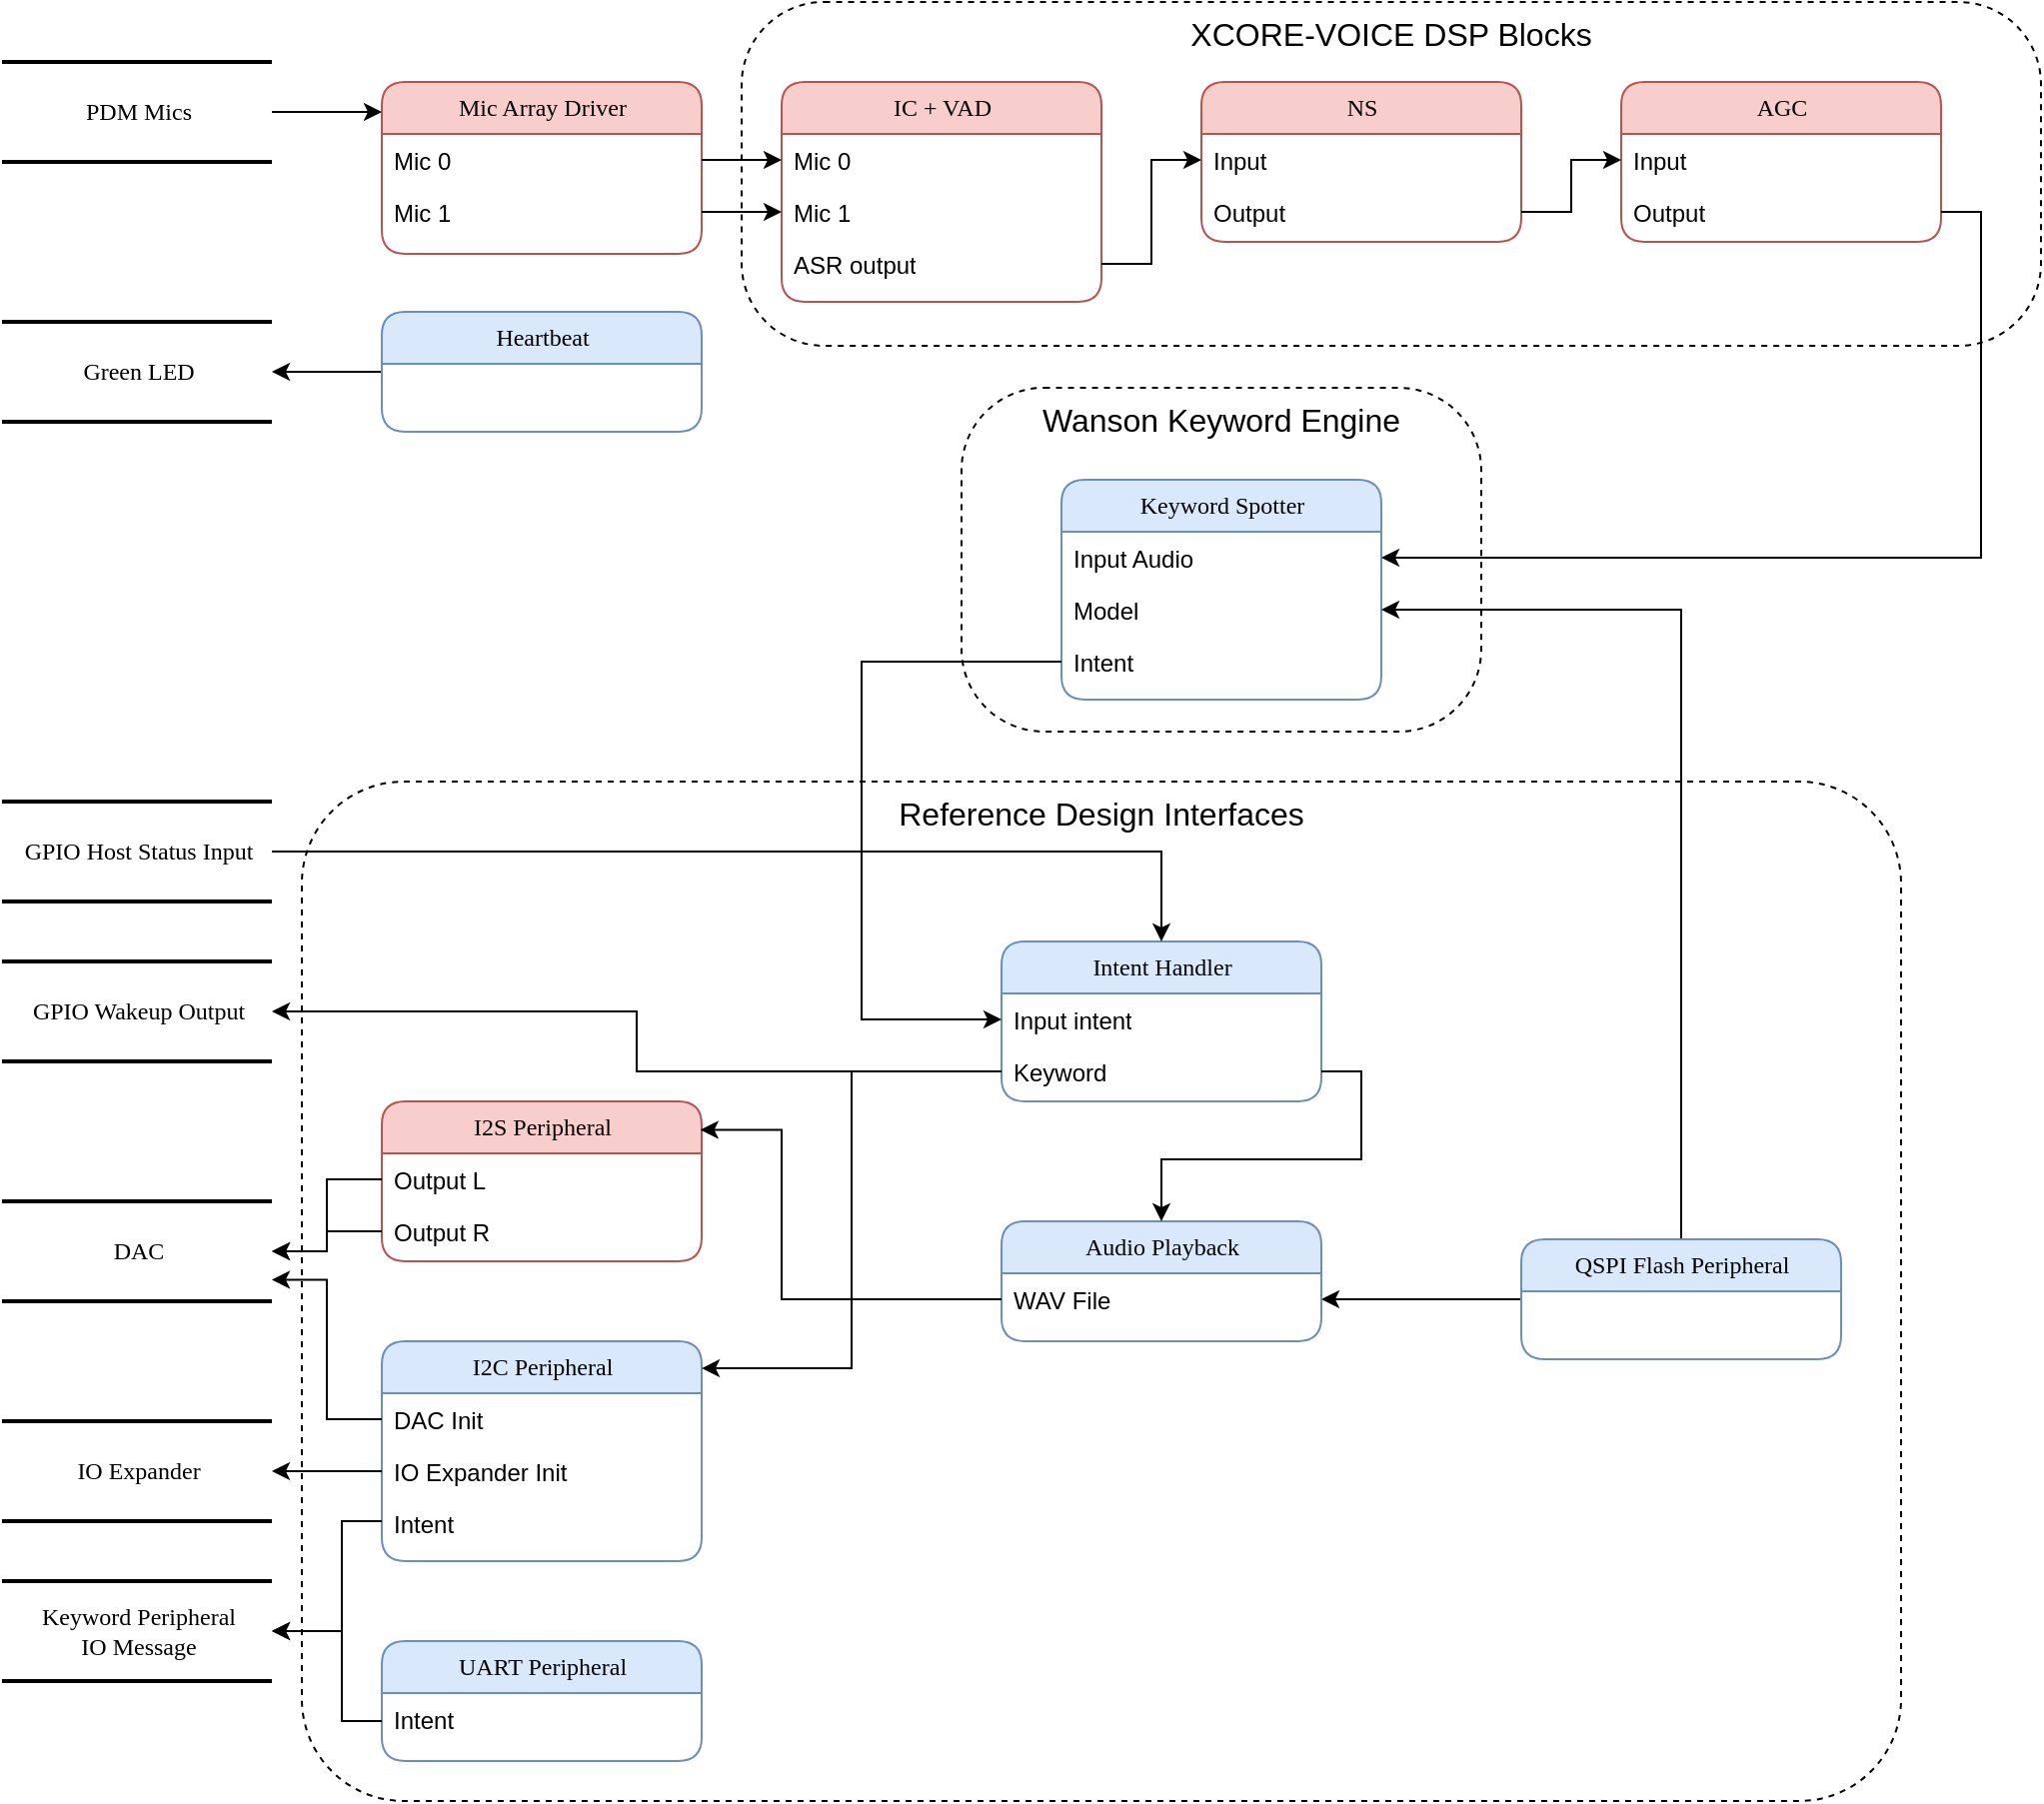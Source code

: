 <mxfile version="19.0.3" type="device"><diagram name="Page-1" id="5d7acffa-a066-3a61-03fe-96351882024d"><mxGraphModel dx="1673" dy="1027" grid="1" gridSize="10" guides="1" tooltips="1" connect="1" arrows="1" fold="1" page="1" pageScale="1" pageWidth="1100" pageHeight="850" background="#ffffff" math="0" shadow="0"><root><mxCell id="0"/><mxCell id="1" parent="0"/><mxCell id="t5zFvqTxYrGrfH3YHS5j-99" value="Reference Design Interfaces" style="rounded=1;arcSize=10;whiteSpace=wrap;html=1;align=center;dashed=1;horizontal=1;verticalAlign=top;fontSize=16;" vertex="1" parent="1"><mxGeometry x="210" y="450" width="800" height="510" as="geometry"/></mxCell><mxCell id="t5zFvqTxYrGrfH3YHS5j-69" value="Wanson Keyword Engine" style="rounded=1;arcSize=24;whiteSpace=wrap;html=1;align=center;dashed=1;horizontal=1;verticalAlign=top;fontSize=16;" vertex="1" parent="1"><mxGeometry x="540" y="253" width="260" height="172" as="geometry"/></mxCell><mxCell id="t5zFvqTxYrGrfH3YHS5j-65" value="XCORE-VOICE DSP Blocks" style="rounded=1;arcSize=24;whiteSpace=wrap;html=1;align=center;dashed=1;horizontal=1;verticalAlign=top;fontSize=16;" vertex="1" parent="1"><mxGeometry x="430" y="60" width="650" height="172" as="geometry"/></mxCell><mxCell id="21ea969265ad0168-6" value="IC + VAD" style="swimlane;html=1;fontStyle=0;childLayout=stackLayout;horizontal=1;startSize=26;fillColor=#f8cecc;horizontalStack=0;resizeParent=1;resizeLast=0;collapsible=1;marginBottom=0;swimlaneFillColor=#ffffff;align=center;rounded=1;shadow=0;comic=0;labelBackgroundColor=none;strokeWidth=1;fontFamily=Verdana;fontSize=12;strokeColor=#b85450;" parent="1" vertex="1"><mxGeometry x="450" y="100" width="160" height="110" as="geometry"/></mxCell><mxCell id="21ea969265ad0168-7" value="Mic 0" style="text;html=1;strokeColor=none;fillColor=none;spacingLeft=4;spacingRight=4;whiteSpace=wrap;overflow=hidden;rotatable=0;points=[[0,0.5],[1,0.5]];portConstraint=eastwest;" parent="21ea969265ad0168-6" vertex="1"><mxGeometry y="26" width="160" height="26" as="geometry"/></mxCell><mxCell id="21ea969265ad0168-8" value="Mic 1" style="text;html=1;strokeColor=none;fillColor=none;spacingLeft=4;spacingRight=4;whiteSpace=wrap;overflow=hidden;rotatable=0;points=[[0,0.5],[1,0.5]];portConstraint=eastwest;" parent="21ea969265ad0168-6" vertex="1"><mxGeometry y="52" width="160" height="26" as="geometry"/></mxCell><mxCell id="21ea969265ad0168-9" value="ASR output" style="text;html=1;strokeColor=none;fillColor=none;spacingLeft=4;spacingRight=4;whiteSpace=wrap;overflow=hidden;rotatable=0;points=[[0,0.5],[1,0.5]];portConstraint=eastwest;" parent="21ea969265ad0168-6" vertex="1"><mxGeometry y="78" width="160" height="26" as="geometry"/></mxCell><mxCell id="21ea969265ad0168-10" value="Mic Array Driver" style="swimlane;html=1;fontStyle=0;childLayout=stackLayout;horizontal=1;startSize=26;fillColor=#f8cecc;horizontalStack=0;resizeParent=1;resizeLast=0;collapsible=1;marginBottom=0;swimlaneFillColor=#ffffff;align=center;rounded=1;shadow=0;comic=0;labelBackgroundColor=none;strokeWidth=1;fontFamily=Verdana;fontSize=12;strokeColor=#b85450;" parent="1" vertex="1"><mxGeometry x="250" y="100" width="160" height="86" as="geometry"/></mxCell><mxCell id="21ea969265ad0168-11" value="Mic 0" style="text;html=1;strokeColor=none;fillColor=none;spacingLeft=4;spacingRight=4;whiteSpace=wrap;overflow=hidden;rotatable=0;points=[[0,0.5],[1,0.5]];portConstraint=eastwest;" parent="21ea969265ad0168-10" vertex="1"><mxGeometry y="26" width="160" height="26" as="geometry"/></mxCell><mxCell id="t5zFvqTxYrGrfH3YHS5j-6" value="Mic 1" style="text;html=1;strokeColor=none;fillColor=none;spacingLeft=4;spacingRight=4;whiteSpace=wrap;overflow=hidden;rotatable=0;points=[[0,0.5],[1,0.5]];portConstraint=eastwest;" vertex="1" parent="21ea969265ad0168-10"><mxGeometry y="52" width="160" height="26" as="geometry"/></mxCell><mxCell id="t5zFvqTxYrGrfH3YHS5j-15" value="" style="edgeStyle=orthogonalEdgeStyle;rounded=0;orthogonalLoop=1;jettySize=auto;html=1;" edge="1" parent="1" source="t5zFvqTxYrGrfH3YHS5j-8"><mxGeometry relative="1" as="geometry"><mxPoint x="250" y="115" as="targetPoint"/></mxGeometry></mxCell><mxCell id="t5zFvqTxYrGrfH3YHS5j-8" value="PDM Mics" style="html=1;rounded=0;shadow=0;comic=0;labelBackgroundColor=none;strokeWidth=2;fontFamily=Verdana;fontSize=12;align=center;shape=mxgraph.ios7ui.horLines;" vertex="1" parent="1"><mxGeometry x="60" y="90" width="135" height="50" as="geometry"/></mxCell><mxCell id="t5zFvqTxYrGrfH3YHS5j-16" value="NS" style="swimlane;html=1;fontStyle=0;childLayout=stackLayout;horizontal=1;startSize=26;fillColor=#f8cecc;horizontalStack=0;resizeParent=1;resizeLast=0;collapsible=1;marginBottom=0;swimlaneFillColor=#ffffff;align=center;rounded=1;shadow=0;comic=0;labelBackgroundColor=none;strokeWidth=1;fontFamily=Verdana;fontSize=12;strokeColor=#b85450;" vertex="1" parent="1"><mxGeometry x="660" y="100" width="160" height="80" as="geometry"/></mxCell><mxCell id="t5zFvqTxYrGrfH3YHS5j-17" value="Input" style="text;html=1;strokeColor=none;fillColor=none;spacingLeft=4;spacingRight=4;whiteSpace=wrap;overflow=hidden;rotatable=0;points=[[0,0.5],[1,0.5]];portConstraint=eastwest;" vertex="1" parent="t5zFvqTxYrGrfH3YHS5j-16"><mxGeometry y="26" width="160" height="26" as="geometry"/></mxCell><mxCell id="t5zFvqTxYrGrfH3YHS5j-18" value="Output" style="text;html=1;strokeColor=none;fillColor=none;spacingLeft=4;spacingRight=4;whiteSpace=wrap;overflow=hidden;rotatable=0;points=[[0,0.5],[1,0.5]];portConstraint=eastwest;" vertex="1" parent="t5zFvqTxYrGrfH3YHS5j-16"><mxGeometry y="52" width="160" height="26" as="geometry"/></mxCell><mxCell id="t5zFvqTxYrGrfH3YHS5j-20" value="AGC" style="swimlane;html=1;fontStyle=0;childLayout=stackLayout;horizontal=1;startSize=26;fillColor=#f8cecc;horizontalStack=0;resizeParent=1;resizeLast=0;collapsible=1;marginBottom=0;swimlaneFillColor=#ffffff;align=center;rounded=1;shadow=0;comic=0;labelBackgroundColor=none;strokeWidth=1;fontFamily=Verdana;fontSize=12;strokeColor=#b85450;" vertex="1" parent="1"><mxGeometry x="870" y="100" width="160" height="80" as="geometry"/></mxCell><mxCell id="t5zFvqTxYrGrfH3YHS5j-21" value="Input" style="text;html=1;strokeColor=none;fillColor=none;spacingLeft=4;spacingRight=4;whiteSpace=wrap;overflow=hidden;rotatable=0;points=[[0,0.5],[1,0.5]];portConstraint=eastwest;" vertex="1" parent="t5zFvqTxYrGrfH3YHS5j-20"><mxGeometry y="26" width="160" height="26" as="geometry"/></mxCell><mxCell id="t5zFvqTxYrGrfH3YHS5j-22" value="Output" style="text;html=1;strokeColor=none;fillColor=none;spacingLeft=4;spacingRight=4;whiteSpace=wrap;overflow=hidden;rotatable=0;points=[[0,0.5],[1,0.5]];portConstraint=eastwest;" vertex="1" parent="t5zFvqTxYrGrfH3YHS5j-20"><mxGeometry y="52" width="160" height="26" as="geometry"/></mxCell><mxCell id="t5zFvqTxYrGrfH3YHS5j-23" value="Keyword Spotter" style="swimlane;html=1;fontStyle=0;childLayout=stackLayout;horizontal=1;startSize=26;fillColor=#dae8fc;horizontalStack=0;resizeParent=1;resizeLast=0;collapsible=1;marginBottom=0;swimlaneFillColor=#ffffff;align=center;rounded=1;shadow=0;comic=0;labelBackgroundColor=none;strokeWidth=1;fontFamily=Verdana;fontSize=12;strokeColor=#6c8ebf;" vertex="1" parent="1"><mxGeometry x="590" y="299" width="160" height="110" as="geometry"/></mxCell><mxCell id="t5zFvqTxYrGrfH3YHS5j-24" value="Input Audio" style="text;html=1;strokeColor=none;fillColor=none;spacingLeft=4;spacingRight=4;whiteSpace=wrap;overflow=hidden;rotatable=0;points=[[0,0.5],[1,0.5]];portConstraint=eastwest;" vertex="1" parent="t5zFvqTxYrGrfH3YHS5j-23"><mxGeometry y="26" width="160" height="26" as="geometry"/></mxCell><mxCell id="t5zFvqTxYrGrfH3YHS5j-25" value="Model" style="text;html=1;strokeColor=none;fillColor=none;spacingLeft=4;spacingRight=4;whiteSpace=wrap;overflow=hidden;rotatable=0;points=[[0,0.5],[1,0.5]];portConstraint=eastwest;" vertex="1" parent="t5zFvqTxYrGrfH3YHS5j-23"><mxGeometry y="52" width="160" height="26" as="geometry"/></mxCell><mxCell id="t5zFvqTxYrGrfH3YHS5j-71" value="Intent" style="text;html=1;strokeColor=none;fillColor=none;spacingLeft=4;spacingRight=4;whiteSpace=wrap;overflow=hidden;rotatable=0;points=[[0,0.5],[1,0.5]];portConstraint=eastwest;" vertex="1" parent="t5zFvqTxYrGrfH3YHS5j-23"><mxGeometry y="78" width="160" height="26" as="geometry"/></mxCell><mxCell id="t5zFvqTxYrGrfH3YHS5j-26" value="" style="edgeStyle=orthogonalEdgeStyle;rounded=0;orthogonalLoop=1;jettySize=auto;html=1;" edge="1" parent="1" source="21ea969265ad0168-11" target="21ea969265ad0168-7"><mxGeometry relative="1" as="geometry"/></mxCell><mxCell id="t5zFvqTxYrGrfH3YHS5j-27" value="" style="edgeStyle=orthogonalEdgeStyle;rounded=0;orthogonalLoop=1;jettySize=auto;html=1;entryX=0;entryY=0.5;entryDx=0;entryDy=0;" edge="1" parent="1" source="t5zFvqTxYrGrfH3YHS5j-6" target="21ea969265ad0168-8"><mxGeometry relative="1" as="geometry"/></mxCell><mxCell id="t5zFvqTxYrGrfH3YHS5j-28" value="" style="edgeStyle=orthogonalEdgeStyle;rounded=0;orthogonalLoop=1;jettySize=auto;html=1;entryX=0;entryY=0.5;entryDx=0;entryDy=0;" edge="1" parent="1" source="21ea969265ad0168-9" target="t5zFvqTxYrGrfH3YHS5j-17"><mxGeometry relative="1" as="geometry"/></mxCell><mxCell id="t5zFvqTxYrGrfH3YHS5j-29" value="" style="edgeStyle=orthogonalEdgeStyle;rounded=0;orthogonalLoop=1;jettySize=auto;html=1;entryX=0;entryY=0.5;entryDx=0;entryDy=0;" edge="1" parent="1" source="t5zFvqTxYrGrfH3YHS5j-18" target="t5zFvqTxYrGrfH3YHS5j-21"><mxGeometry relative="1" as="geometry"/></mxCell><mxCell id="t5zFvqTxYrGrfH3YHS5j-33" value="" style="edgeStyle=orthogonalEdgeStyle;rounded=0;orthogonalLoop=1;jettySize=auto;html=1;entryX=1;entryY=0.5;entryDx=0;entryDy=0;exitX=1;exitY=0.5;exitDx=0;exitDy=0;" edge="1" parent="1" source="t5zFvqTxYrGrfH3YHS5j-22" target="t5zFvqTxYrGrfH3YHS5j-24"><mxGeometry relative="1" as="geometry"><mxPoint x="990" y="226" as="sourcePoint"/><mxPoint x="1040" y="200" as="targetPoint"/></mxGeometry></mxCell><mxCell id="t5zFvqTxYrGrfH3YHS5j-39" value="" style="edgeStyle=orthogonalEdgeStyle;rounded=0;orthogonalLoop=1;jettySize=auto;html=1;" edge="1" parent="1" source="t5zFvqTxYrGrfH3YHS5j-35" target="t5zFvqTxYrGrfH3YHS5j-38"><mxGeometry relative="1" as="geometry"/></mxCell><mxCell id="t5zFvqTxYrGrfH3YHS5j-35" value="Heartbeat" style="swimlane;html=1;fontStyle=0;childLayout=stackLayout;horizontal=1;startSize=26;fillColor=#dae8fc;horizontalStack=0;resizeParent=1;resizeLast=0;collapsible=1;marginBottom=0;swimlaneFillColor=#ffffff;align=center;rounded=1;shadow=0;comic=0;labelBackgroundColor=none;strokeWidth=1;fontFamily=Verdana;fontSize=12;strokeColor=#6c8ebf;" vertex="1" parent="1"><mxGeometry x="250" y="215" width="160" height="60" as="geometry"/></mxCell><mxCell id="t5zFvqTxYrGrfH3YHS5j-38" value="Green LED" style="html=1;rounded=0;shadow=0;comic=0;labelBackgroundColor=none;strokeWidth=2;fontFamily=Verdana;fontSize=12;align=center;shape=mxgraph.ios7ui.horLines;" vertex="1" parent="1"><mxGeometry x="60" y="220" width="135" height="50" as="geometry"/></mxCell><mxCell id="t5zFvqTxYrGrfH3YHS5j-41" value="UART Peripheral" style="swimlane;html=1;fontStyle=0;childLayout=stackLayout;horizontal=1;startSize=26;fillColor=#dae8fc;horizontalStack=0;resizeParent=1;resizeLast=0;collapsible=1;marginBottom=0;swimlaneFillColor=#ffffff;align=center;rounded=1;shadow=0;comic=0;labelBackgroundColor=none;strokeWidth=1;fontFamily=Verdana;fontSize=12;strokeColor=#6c8ebf;" vertex="1" parent="1"><mxGeometry x="250" y="880" width="160" height="60" as="geometry"/></mxCell><mxCell id="t5zFvqTxYrGrfH3YHS5j-57" value="Intent" style="text;html=1;strokeColor=none;fillColor=none;spacingLeft=4;spacingRight=4;whiteSpace=wrap;overflow=hidden;rotatable=0;points=[[0,0.5],[1,0.5]];portConstraint=eastwest;" vertex="1" parent="t5zFvqTxYrGrfH3YHS5j-41"><mxGeometry y="26" width="160" height="26" as="geometry"/></mxCell><mxCell id="t5zFvqTxYrGrfH3YHS5j-42" value="I2S Peripheral" style="swimlane;html=1;fontStyle=0;childLayout=stackLayout;horizontal=1;startSize=26;fillColor=#f8cecc;horizontalStack=0;resizeParent=1;resizeLast=0;collapsible=1;marginBottom=0;swimlaneFillColor=#ffffff;align=center;rounded=1;shadow=0;comic=0;labelBackgroundColor=none;strokeWidth=1;fontFamily=Verdana;fontSize=12;strokeColor=#b85450;" vertex="1" parent="1"><mxGeometry x="250" y="610" width="160" height="80" as="geometry"/></mxCell><mxCell id="t5zFvqTxYrGrfH3YHS5j-87" value="Output L" style="text;html=1;strokeColor=none;fillColor=none;spacingLeft=4;spacingRight=4;whiteSpace=wrap;overflow=hidden;rotatable=0;points=[[0,0.5],[1,0.5]];portConstraint=eastwest;" vertex="1" parent="t5zFvqTxYrGrfH3YHS5j-42"><mxGeometry y="26" width="160" height="26" as="geometry"/></mxCell><mxCell id="t5zFvqTxYrGrfH3YHS5j-88" value="Output R" style="text;html=1;strokeColor=none;fillColor=none;spacingLeft=4;spacingRight=4;whiteSpace=wrap;overflow=hidden;rotatable=0;points=[[0,0.5],[1,0.5]];portConstraint=eastwest;" vertex="1" parent="t5zFvqTxYrGrfH3YHS5j-42"><mxGeometry y="52" width="160" height="26" as="geometry"/></mxCell><mxCell id="t5zFvqTxYrGrfH3YHS5j-96" style="edgeStyle=orthogonalEdgeStyle;rounded=0;orthogonalLoop=1;jettySize=auto;html=1;entryX=1;entryY=0.5;entryDx=0;entryDy=0;fontSize=16;" edge="1" parent="1" source="t5zFvqTxYrGrfH3YHS5j-43" target="t5zFvqTxYrGrfH3YHS5j-25"><mxGeometry relative="1" as="geometry"/></mxCell><mxCell id="t5zFvqTxYrGrfH3YHS5j-97" style="edgeStyle=orthogonalEdgeStyle;rounded=0;orthogonalLoop=1;jettySize=auto;html=1;exitX=0;exitY=0.5;exitDx=0;exitDy=0;entryX=1;entryY=0.5;entryDx=0;entryDy=0;fontSize=16;" edge="1" parent="1" source="t5zFvqTxYrGrfH3YHS5j-43" target="t5zFvqTxYrGrfH3YHS5j-86"><mxGeometry relative="1" as="geometry"/></mxCell><mxCell id="t5zFvqTxYrGrfH3YHS5j-43" value="QSPI Flash Peripheral" style="swimlane;html=1;fontStyle=0;childLayout=stackLayout;horizontal=1;startSize=26;fillColor=#dae8fc;horizontalStack=0;resizeParent=1;resizeLast=0;collapsible=1;marginBottom=0;swimlaneFillColor=#ffffff;align=center;rounded=1;shadow=0;comic=0;labelBackgroundColor=none;strokeWidth=1;fontFamily=Verdana;fontSize=12;strokeColor=#6c8ebf;" vertex="1" parent="1"><mxGeometry x="820" y="679" width="160" height="60" as="geometry"/></mxCell><mxCell id="t5zFvqTxYrGrfH3YHS5j-44" value="DAC" style="html=1;rounded=0;shadow=0;comic=0;labelBackgroundColor=none;strokeWidth=2;fontFamily=Verdana;fontSize=12;align=center;shape=mxgraph.ios7ui.horLines;" vertex="1" parent="1"><mxGeometry x="60" y="660" width="135" height="50" as="geometry"/></mxCell><mxCell id="t5zFvqTxYrGrfH3YHS5j-46" value="Keyword Peripheral &lt;br&gt;IO Message" style="html=1;rounded=0;shadow=0;comic=0;labelBackgroundColor=none;strokeWidth=2;fontFamily=Verdana;fontSize=12;align=center;shape=mxgraph.ios7ui.horLines;" vertex="1" parent="1"><mxGeometry x="60" y="850" width="135" height="50" as="geometry"/></mxCell><mxCell id="t5zFvqTxYrGrfH3YHS5j-48" value="I2C Peripheral" style="swimlane;html=1;fontStyle=0;childLayout=stackLayout;horizontal=1;startSize=26;fillColor=#dae8fc;horizontalStack=0;resizeParent=1;resizeLast=0;collapsible=1;marginBottom=0;swimlaneFillColor=#ffffff;align=center;rounded=1;shadow=0;comic=0;labelBackgroundColor=none;strokeWidth=1;fontFamily=Verdana;fontSize=12;strokeColor=#6c8ebf;" vertex="1" parent="1"><mxGeometry x="250" y="730" width="160" height="110" as="geometry"/></mxCell><mxCell id="t5zFvqTxYrGrfH3YHS5j-49" value="DAC Init" style="text;html=1;strokeColor=none;fillColor=none;spacingLeft=4;spacingRight=4;whiteSpace=wrap;overflow=hidden;rotatable=0;points=[[0,0.5],[1,0.5]];portConstraint=eastwest;" vertex="1" parent="t5zFvqTxYrGrfH3YHS5j-48"><mxGeometry y="26" width="160" height="26" as="geometry"/></mxCell><mxCell id="t5zFvqTxYrGrfH3YHS5j-50" value="IO Expander Init" style="text;html=1;strokeColor=none;fillColor=none;spacingLeft=4;spacingRight=4;whiteSpace=wrap;overflow=hidden;rotatable=0;points=[[0,0.5],[1,0.5]];portConstraint=eastwest;" vertex="1" parent="t5zFvqTxYrGrfH3YHS5j-48"><mxGeometry y="52" width="160" height="26" as="geometry"/></mxCell><mxCell id="t5zFvqTxYrGrfH3YHS5j-56" value="Intent" style="text;html=1;strokeColor=none;fillColor=none;spacingLeft=4;spacingRight=4;whiteSpace=wrap;overflow=hidden;rotatable=0;points=[[0,0.5],[1,0.5]];portConstraint=eastwest;" vertex="1" parent="t5zFvqTxYrGrfH3YHS5j-48"><mxGeometry y="78" width="160" height="26" as="geometry"/></mxCell><mxCell id="t5zFvqTxYrGrfH3YHS5j-58" value="Intent Handler" style="swimlane;html=1;fontStyle=0;childLayout=stackLayout;horizontal=1;startSize=26;fillColor=#dae8fc;horizontalStack=0;resizeParent=1;resizeLast=0;collapsible=1;marginBottom=0;swimlaneFillColor=#ffffff;align=center;rounded=1;shadow=0;comic=0;labelBackgroundColor=none;strokeWidth=1;fontFamily=Verdana;fontSize=12;strokeColor=#6c8ebf;" vertex="1" parent="1"><mxGeometry x="560" y="530" width="160" height="80" as="geometry"/></mxCell><mxCell id="t5zFvqTxYrGrfH3YHS5j-59" value="Input intent" style="text;html=1;strokeColor=none;fillColor=none;spacingLeft=4;spacingRight=4;whiteSpace=wrap;overflow=hidden;rotatable=0;points=[[0,0.5],[1,0.5]];portConstraint=eastwest;" vertex="1" parent="t5zFvqTxYrGrfH3YHS5j-58"><mxGeometry y="26" width="160" height="26" as="geometry"/></mxCell><mxCell id="t5zFvqTxYrGrfH3YHS5j-60" value="Keyword" style="text;html=1;strokeColor=none;fillColor=none;spacingLeft=4;spacingRight=4;whiteSpace=wrap;overflow=hidden;rotatable=0;points=[[0,0.5],[1,0.5]];portConstraint=eastwest;" vertex="1" parent="t5zFvqTxYrGrfH3YHS5j-58"><mxGeometry y="52" width="160" height="26" as="geometry"/></mxCell><mxCell id="t5zFvqTxYrGrfH3YHS5j-63" style="edgeStyle=orthogonalEdgeStyle;rounded=0;orthogonalLoop=1;jettySize=auto;html=1;entryX=0;entryY=0.5;entryDx=0;entryDy=0;exitX=0;exitY=0.5;exitDx=0;exitDy=0;" edge="1" parent="1" source="t5zFvqTxYrGrfH3YHS5j-71" target="t5zFvqTxYrGrfH3YHS5j-59"><mxGeometry relative="1" as="geometry"><mxPoint x="640" y="450" as="targetPoint"/><Array as="points"><mxPoint x="490" y="390"/><mxPoint x="490" y="569"/></Array></mxGeometry></mxCell><mxCell id="t5zFvqTxYrGrfH3YHS5j-75" value="IO Expander" style="html=1;rounded=0;shadow=0;comic=0;labelBackgroundColor=none;strokeWidth=2;fontFamily=Verdana;fontSize=12;align=center;shape=mxgraph.ios7ui.horLines;" vertex="1" parent="1"><mxGeometry x="60" y="770" width="135" height="50" as="geometry"/></mxCell><mxCell id="t5zFvqTxYrGrfH3YHS5j-77" style="edgeStyle=orthogonalEdgeStyle;rounded=0;orthogonalLoop=1;jettySize=auto;html=1;fontSize=16;" edge="1" parent="1" source="t5zFvqTxYrGrfH3YHS5j-56" target="t5zFvqTxYrGrfH3YHS5j-46"><mxGeometry relative="1" as="geometry"><Array as="points"><mxPoint x="230" y="820"/><mxPoint x="230" y="875"/></Array></mxGeometry></mxCell><mxCell id="t5zFvqTxYrGrfH3YHS5j-79" style="edgeStyle=orthogonalEdgeStyle;rounded=0;orthogonalLoop=1;jettySize=auto;html=1;fontSize=16;" edge="1" parent="1" source="t5zFvqTxYrGrfH3YHS5j-57" target="t5zFvqTxYrGrfH3YHS5j-46"><mxGeometry relative="1" as="geometry"><mxPoint x="200" y="889" as="targetPoint"/><Array as="points"><mxPoint x="230" y="920"/><mxPoint x="230" y="875"/></Array></mxGeometry></mxCell><mxCell id="t5zFvqTxYrGrfH3YHS5j-80" style="edgeStyle=orthogonalEdgeStyle;rounded=0;orthogonalLoop=1;jettySize=auto;html=1;fontSize=16;" edge="1" parent="1" source="t5zFvqTxYrGrfH3YHS5j-50" target="t5zFvqTxYrGrfH3YHS5j-75"><mxGeometry relative="1" as="geometry"/></mxCell><mxCell id="t5zFvqTxYrGrfH3YHS5j-81" style="edgeStyle=orthogonalEdgeStyle;rounded=0;orthogonalLoop=1;jettySize=auto;html=1;entryX=1;entryY=0.784;entryDx=0;entryDy=0;entryPerimeter=0;fontSize=16;" edge="1" parent="1" source="t5zFvqTxYrGrfH3YHS5j-49" target="t5zFvqTxYrGrfH3YHS5j-44"><mxGeometry relative="1" as="geometry"/></mxCell><mxCell id="t5zFvqTxYrGrfH3YHS5j-82" value="GPIO Wakeup Output" style="html=1;rounded=0;shadow=0;comic=0;labelBackgroundColor=none;strokeWidth=2;fontFamily=Verdana;fontSize=12;align=center;shape=mxgraph.ios7ui.horLines;" vertex="1" parent="1"><mxGeometry x="60" y="540" width="135" height="50" as="geometry"/></mxCell><mxCell id="t5zFvqTxYrGrfH3YHS5j-93" style="edgeStyle=orthogonalEdgeStyle;rounded=0;orthogonalLoop=1;jettySize=auto;html=1;entryX=0.5;entryY=0;entryDx=0;entryDy=0;fontSize=16;" edge="1" parent="1" source="t5zFvqTxYrGrfH3YHS5j-83" target="t5zFvqTxYrGrfH3YHS5j-58"><mxGeometry relative="1" as="geometry"/></mxCell><mxCell id="t5zFvqTxYrGrfH3YHS5j-83" value="GPIO Host Status Input" style="html=1;rounded=0;shadow=0;comic=0;labelBackgroundColor=none;strokeWidth=2;fontFamily=Verdana;fontSize=12;align=center;shape=mxgraph.ios7ui.horLines;" vertex="1" parent="1"><mxGeometry x="60" y="460" width="135" height="50" as="geometry"/></mxCell><mxCell id="t5zFvqTxYrGrfH3YHS5j-85" value="Audio Playback" style="swimlane;html=1;fontStyle=0;childLayout=stackLayout;horizontal=1;startSize=26;fillColor=#dae8fc;horizontalStack=0;resizeParent=1;resizeLast=0;collapsible=1;marginBottom=0;swimlaneFillColor=#ffffff;align=center;rounded=1;shadow=0;comic=0;labelBackgroundColor=none;strokeWidth=1;fontFamily=Verdana;fontSize=12;strokeColor=#6c8ebf;" vertex="1" parent="1"><mxGeometry x="560" y="670" width="160" height="60" as="geometry"/></mxCell><mxCell id="t5zFvqTxYrGrfH3YHS5j-86" value="WAV File" style="text;html=1;strokeColor=none;fillColor=none;spacingLeft=4;spacingRight=4;whiteSpace=wrap;overflow=hidden;rotatable=0;points=[[0,0.5],[1,0.5]];portConstraint=eastwest;" vertex="1" parent="t5zFvqTxYrGrfH3YHS5j-85"><mxGeometry y="26" width="160" height="26" as="geometry"/></mxCell><mxCell id="t5zFvqTxYrGrfH3YHS5j-89" style="edgeStyle=orthogonalEdgeStyle;rounded=0;orthogonalLoop=1;jettySize=auto;html=1;fontSize=16;" edge="1" parent="1" source="t5zFvqTxYrGrfH3YHS5j-87" target="t5zFvqTxYrGrfH3YHS5j-44"><mxGeometry relative="1" as="geometry"/></mxCell><mxCell id="t5zFvqTxYrGrfH3YHS5j-90" style="edgeStyle=orthogonalEdgeStyle;rounded=0;orthogonalLoop=1;jettySize=auto;html=1;fontSize=16;" edge="1" parent="1" source="t5zFvqTxYrGrfH3YHS5j-88" target="t5zFvqTxYrGrfH3YHS5j-44"><mxGeometry relative="1" as="geometry"/></mxCell><mxCell id="t5zFvqTxYrGrfH3YHS5j-91" style="edgeStyle=orthogonalEdgeStyle;rounded=0;orthogonalLoop=1;jettySize=auto;html=1;entryX=1;entryY=0.123;entryDx=0;entryDy=0;entryPerimeter=0;fontSize=16;" edge="1" parent="1" source="t5zFvqTxYrGrfH3YHS5j-60" target="t5zFvqTxYrGrfH3YHS5j-48"><mxGeometry relative="1" as="geometry"/></mxCell><mxCell id="t5zFvqTxYrGrfH3YHS5j-92" style="edgeStyle=orthogonalEdgeStyle;rounded=0;orthogonalLoop=1;jettySize=auto;html=1;fontSize=16;" edge="1" parent="1" source="t5zFvqTxYrGrfH3YHS5j-60" target="t5zFvqTxYrGrfH3YHS5j-82"><mxGeometry relative="1" as="geometry"/></mxCell><mxCell id="t5zFvqTxYrGrfH3YHS5j-94" style="edgeStyle=orthogonalEdgeStyle;rounded=0;orthogonalLoop=1;jettySize=auto;html=1;entryX=0.996;entryY=0.178;entryDx=0;entryDy=0;entryPerimeter=0;fontSize=16;" edge="1" parent="1" source="t5zFvqTxYrGrfH3YHS5j-86" target="t5zFvqTxYrGrfH3YHS5j-42"><mxGeometry relative="1" as="geometry"><Array as="points"><mxPoint x="450" y="709"/><mxPoint x="450" y="624"/></Array></mxGeometry></mxCell><mxCell id="t5zFvqTxYrGrfH3YHS5j-98" style="edgeStyle=orthogonalEdgeStyle;rounded=0;orthogonalLoop=1;jettySize=auto;html=1;exitX=1;exitY=0.5;exitDx=0;exitDy=0;fontSize=16;" edge="1" parent="1" source="t5zFvqTxYrGrfH3YHS5j-60" target="t5zFvqTxYrGrfH3YHS5j-85"><mxGeometry relative="1" as="geometry"/></mxCell></root></mxGraphModel></diagram></mxfile>